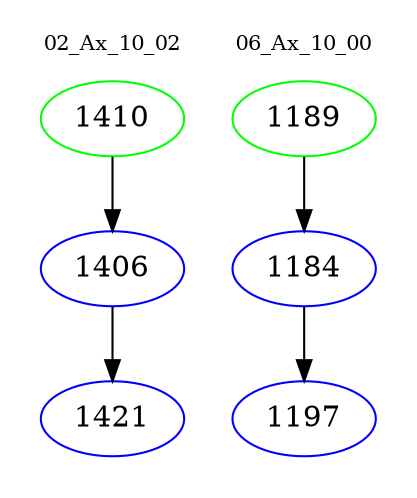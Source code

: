 digraph{
subgraph cluster_0 {
color = white
label = "02_Ax_10_02";
fontsize=10;
T0_1410 [label="1410", color="green"]
T0_1410 -> T0_1406 [color="black"]
T0_1406 [label="1406", color="blue"]
T0_1406 -> T0_1421 [color="black"]
T0_1421 [label="1421", color="blue"]
}
subgraph cluster_1 {
color = white
label = "06_Ax_10_00";
fontsize=10;
T1_1189 [label="1189", color="green"]
T1_1189 -> T1_1184 [color="black"]
T1_1184 [label="1184", color="blue"]
T1_1184 -> T1_1197 [color="black"]
T1_1197 [label="1197", color="blue"]
}
}
